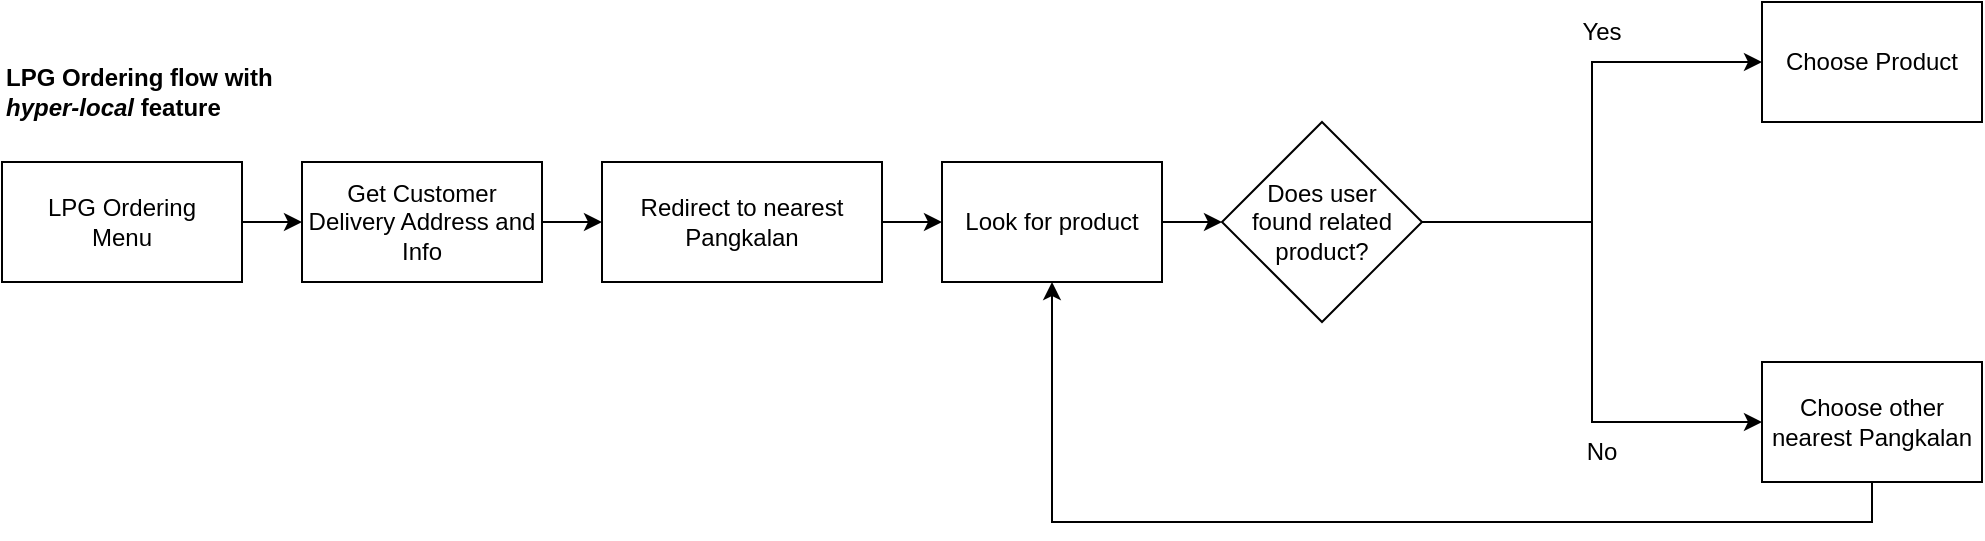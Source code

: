 <mxfile version="18.1.2" type="github">
  <diagram id="tCEU7aNI3vppZz3mpr0o" name="Page-1">
    <mxGraphModel dx="1043" dy="613" grid="1" gridSize="10" guides="1" tooltips="1" connect="1" arrows="1" fold="1" page="1" pageScale="1" pageWidth="850" pageHeight="1100" math="0" shadow="0">
      <root>
        <mxCell id="0" />
        <mxCell id="1" parent="0" />
        <mxCell id="jsObKKHN_H2wyqt8bMDx-16" style="edgeStyle=orthogonalEdgeStyle;rounded=0;orthogonalLoop=1;jettySize=auto;html=1;exitX=1;exitY=0.5;exitDx=0;exitDy=0;entryX=0;entryY=0.5;entryDx=0;entryDy=0;" edge="1" parent="1" source="jsObKKHN_H2wyqt8bMDx-1" target="jsObKKHN_H2wyqt8bMDx-2">
          <mxGeometry relative="1" as="geometry" />
        </mxCell>
        <mxCell id="jsObKKHN_H2wyqt8bMDx-1" value="LPG Ordering&lt;br&gt;Menu" style="rounded=0;whiteSpace=wrap;html=1;" vertex="1" parent="1">
          <mxGeometry x="80" y="230" width="120" height="60" as="geometry" />
        </mxCell>
        <mxCell id="jsObKKHN_H2wyqt8bMDx-17" style="edgeStyle=orthogonalEdgeStyle;rounded=0;orthogonalLoop=1;jettySize=auto;html=1;exitX=1;exitY=0.5;exitDx=0;exitDy=0;entryX=0;entryY=0.5;entryDx=0;entryDy=0;" edge="1" parent="1" source="jsObKKHN_H2wyqt8bMDx-2" target="jsObKKHN_H2wyqt8bMDx-3">
          <mxGeometry relative="1" as="geometry" />
        </mxCell>
        <mxCell id="jsObKKHN_H2wyqt8bMDx-2" value="Get Customer&lt;br&gt;Delivery Address and Info" style="rounded=0;whiteSpace=wrap;html=1;" vertex="1" parent="1">
          <mxGeometry x="230" y="230" width="120" height="60" as="geometry" />
        </mxCell>
        <mxCell id="jsObKKHN_H2wyqt8bMDx-18" style="edgeStyle=orthogonalEdgeStyle;rounded=0;orthogonalLoop=1;jettySize=auto;html=1;exitX=1;exitY=0.5;exitDx=0;exitDy=0;entryX=0;entryY=0.5;entryDx=0;entryDy=0;" edge="1" parent="1" source="jsObKKHN_H2wyqt8bMDx-3" target="jsObKKHN_H2wyqt8bMDx-5">
          <mxGeometry relative="1" as="geometry" />
        </mxCell>
        <mxCell id="jsObKKHN_H2wyqt8bMDx-3" value="Redirect to nearest Pangkalan" style="rounded=0;whiteSpace=wrap;html=1;" vertex="1" parent="1">
          <mxGeometry x="380" y="230" width="140" height="60" as="geometry" />
        </mxCell>
        <mxCell id="jsObKKHN_H2wyqt8bMDx-4" value="LPG Ordering flow with&lt;br&gt;&lt;i&gt;hyper-local&lt;/i&gt;&amp;nbsp;feature" style="text;html=1;strokeColor=none;fillColor=none;align=left;verticalAlign=middle;whiteSpace=wrap;rounded=0;fontStyle=1" vertex="1" parent="1">
          <mxGeometry x="80" y="180" width="240" height="30" as="geometry" />
        </mxCell>
        <mxCell id="jsObKKHN_H2wyqt8bMDx-8" style="edgeStyle=orthogonalEdgeStyle;rounded=0;orthogonalLoop=1;jettySize=auto;html=1;exitX=1;exitY=0.5;exitDx=0;exitDy=0;entryX=0;entryY=0.5;entryDx=0;entryDy=0;" edge="1" parent="1" source="jsObKKHN_H2wyqt8bMDx-13" target="jsObKKHN_H2wyqt8bMDx-6">
          <mxGeometry relative="1" as="geometry">
            <mxPoint x="820" y="260" as="sourcePoint" />
          </mxGeometry>
        </mxCell>
        <mxCell id="jsObKKHN_H2wyqt8bMDx-9" style="edgeStyle=orthogonalEdgeStyle;rounded=0;orthogonalLoop=1;jettySize=auto;html=1;exitX=1;exitY=0.5;exitDx=0;exitDy=0;entryX=0;entryY=0.5;entryDx=0;entryDy=0;" edge="1" parent="1" source="jsObKKHN_H2wyqt8bMDx-13" target="jsObKKHN_H2wyqt8bMDx-7">
          <mxGeometry relative="1" as="geometry">
            <mxPoint x="820" y="260" as="sourcePoint" />
          </mxGeometry>
        </mxCell>
        <mxCell id="jsObKKHN_H2wyqt8bMDx-15" style="edgeStyle=orthogonalEdgeStyle;rounded=0;orthogonalLoop=1;jettySize=auto;html=1;exitX=1;exitY=0.5;exitDx=0;exitDy=0;entryX=0;entryY=0.5;entryDx=0;entryDy=0;" edge="1" parent="1" source="jsObKKHN_H2wyqt8bMDx-5" target="jsObKKHN_H2wyqt8bMDx-13">
          <mxGeometry relative="1" as="geometry" />
        </mxCell>
        <mxCell id="jsObKKHN_H2wyqt8bMDx-5" value="Look for product" style="rounded=0;whiteSpace=wrap;html=1;" vertex="1" parent="1">
          <mxGeometry x="550" y="230" width="110" height="60" as="geometry" />
        </mxCell>
        <mxCell id="jsObKKHN_H2wyqt8bMDx-6" value="Choose Product" style="rounded=0;whiteSpace=wrap;html=1;" vertex="1" parent="1">
          <mxGeometry x="960" y="150" width="110" height="60" as="geometry" />
        </mxCell>
        <mxCell id="jsObKKHN_H2wyqt8bMDx-14" style="edgeStyle=orthogonalEdgeStyle;rounded=0;orthogonalLoop=1;jettySize=auto;html=1;exitX=0.5;exitY=1;exitDx=0;exitDy=0;entryX=0.5;entryY=1;entryDx=0;entryDy=0;" edge="1" parent="1" source="jsObKKHN_H2wyqt8bMDx-7" target="jsObKKHN_H2wyqt8bMDx-5">
          <mxGeometry relative="1" as="geometry" />
        </mxCell>
        <mxCell id="jsObKKHN_H2wyqt8bMDx-7" value="Choose other nearest Pangkalan" style="rounded=0;whiteSpace=wrap;html=1;" vertex="1" parent="1">
          <mxGeometry x="960" y="330" width="110" height="60" as="geometry" />
        </mxCell>
        <mxCell id="jsObKKHN_H2wyqt8bMDx-10" value="Yes" style="text;html=1;strokeColor=none;fillColor=none;align=center;verticalAlign=middle;whiteSpace=wrap;rounded=0;" vertex="1" parent="1">
          <mxGeometry x="850" y="150" width="60" height="30" as="geometry" />
        </mxCell>
        <mxCell id="jsObKKHN_H2wyqt8bMDx-11" value="No" style="text;html=1;strokeColor=none;fillColor=none;align=center;verticalAlign=middle;whiteSpace=wrap;rounded=0;" vertex="1" parent="1">
          <mxGeometry x="850" y="360" width="60" height="30" as="geometry" />
        </mxCell>
        <mxCell id="jsObKKHN_H2wyqt8bMDx-13" value="Does user&lt;br&gt;found related product?" style="rhombus;whiteSpace=wrap;html=1;" vertex="1" parent="1">
          <mxGeometry x="690" y="210" width="100" height="100" as="geometry" />
        </mxCell>
      </root>
    </mxGraphModel>
  </diagram>
</mxfile>
